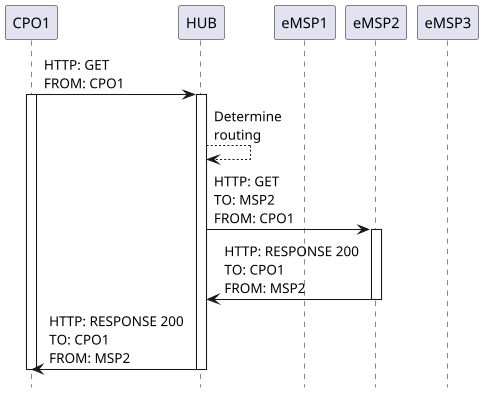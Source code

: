 @startuml
skinparam dpi 100
hide footbox

participant "CPO1" as CPO1
participant "HUB" as HUB
participant "eMSP1" as MSP1
participant "eMSP2" as MSP2
participant "eMSP3" as MSP3

CPO1 -> HUB: HTTP: GET\nFROM: CPO1
activate CPO1
activate HUB
HUB --> HUB: Determine\nrouting
HUB -> MSP2: HTTP: GET\nTO: MSP2\nFROM: CPO1
activate MSP2
MSP2 -> HUB: HTTP: RESPONSE 200\nTO: CPO1\nFROM: MSP2
deactivate MSP2
HUB -> CPO1: HTTP: RESPONSE 200\nTO: CPO1\nFROM: MSP2
deactivate CPO1

deactivate HUB
@enduml